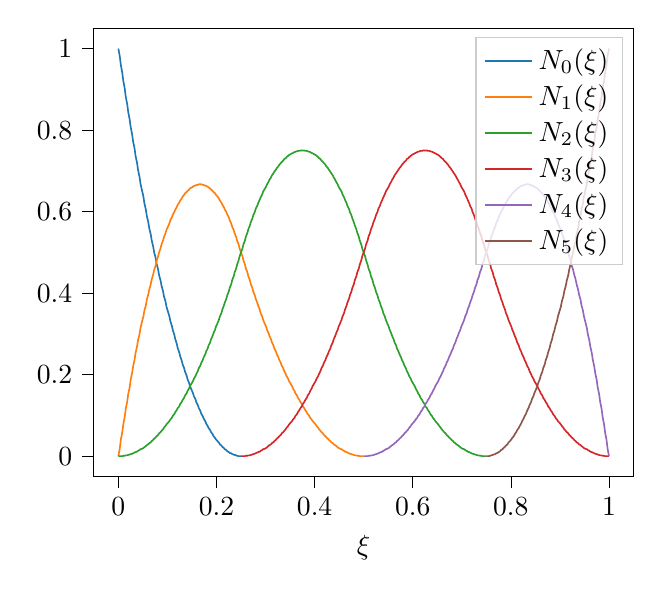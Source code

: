 % This file was created with tikzplotlib v0.10.1.
\begin{tikzpicture}

\definecolor{crimson2143940}{RGB}{214,39,40}
\definecolor{darkgray176}{RGB}{176,176,176}
\definecolor{darkorange25512714}{RGB}{255,127,14}
\definecolor{forestgreen4416044}{RGB}{44,160,44}
\definecolor{lightgray204}{RGB}{204,204,204}
\definecolor{mediumpurple148103189}{RGB}{148,103,189}
\definecolor{sienna1408675}{RGB}{140,86,75}
\definecolor{steelblue31119180}{RGB}{31,119,180}

\begin{axis}[
legend cell align={left},
legend style={fill opacity=0.8, draw opacity=1, text opacity=1, draw=lightgray204},
tick align=outside,
tick pos=left,
x grid style={darkgray176},
xlabel={\(\displaystyle \xi\)},
xmin=-0.05, xmax=1.05,
xtick style={color=black},
y grid style={darkgray176},
ymin=-0.05, ymax=1.05,
ytick style={color=black}
]
\addplot [semithick, steelblue31119180]
table {%
0 1
0.003 0.98
0.005 0.96
0.008 0.94
0.01 0.921
0.013 0.902
0.015 0.882
0.018 0.864
0.02 0.845
0.023 0.826
0.025 0.808
0.028 0.79
0.03 0.772
0.033 0.755
0.035 0.737
0.038 0.72
0.04 0.703
0.043 0.686
0.045 0.669
0.048 0.653
0.051 0.637
0.053 0.621
0.056 0.605
0.058 0.589
0.061 0.574
0.063 0.559
0.066 0.544
0.068 0.529
0.071 0.514
0.073 0.5
0.076 0.486
0.078 0.472
0.081 0.458
0.083 0.444
0.086 0.431
0.088 0.418
0.091 0.405
0.093 0.392
0.096 0.38
0.098 0.367
0.101 0.355
0.104 0.343
0.106 0.331
0.109 0.32
0.111 0.309
0.114 0.298
0.116 0.287
0.119 0.276
0.121 0.265
0.124 0.255
0.126 0.245
0.129 0.235
0.131 0.225
0.134 0.216
0.136 0.207
0.139 0.198
0.141 0.189
0.144 0.18
0.146 0.172
0.149 0.163
0.152 0.155
0.154 0.147
0.157 0.14
0.159 0.132
0.162 0.125
0.164 0.118
0.167 0.111
0.169 0.104
0.172 0.098
0.174 0.092
0.177 0.086
0.179 0.08
0.182 0.074
0.184 0.069
0.187 0.064
0.189 0.059
0.192 0.054
0.194 0.049
0.197 0.045
0.199 0.041
0.202 0.037
0.205 0.033
0.207 0.029
0.21 0.026
0.212 0.023
0.215 0.02
0.217 0.017
0.22 0.015
0.222 0.012
0.225 0.01
0.227 0.008
0.23 0.007
0.232 0.005
0.235 0.004
0.237 0.003
0.24 0.002
0.242 0.001
0.245 0.0
0.247 0.0
0.25 7.889e-31
};
\addlegendentry{$N_{0}(\xi)$}
\addplot [semithick, darkorange25512714]
table {%
0 0
0.003 0.02
0.005 0.04
0.008 0.059
0.01 0.078
0.013 0.097
0.015 0.116
0.018 0.134
0.02 0.152
0.023 0.169
0.025 0.187
0.028 0.204
0.03 0.22
0.033 0.237
0.035 0.253
0.038 0.269
0.04 0.284
0.043 0.299
0.045 0.314
0.048 0.329
0.051 0.343
0.053 0.357
0.056 0.37
0.058 0.384
0.061 0.397
0.063 0.409
0.066 0.422
0.068 0.434
0.071 0.446
0.073 0.457
0.076 0.468
0.078 0.479
0.081 0.49
0.083 0.5
0.086 0.51
0.088 0.52
0.091 0.529
0.093 0.538
0.096 0.547
0.098 0.555
0.101 0.563
0.104 0.571
0.106 0.579
0.109 0.586
0.111 0.593
0.114 0.599
0.116 0.605
0.119 0.611
0.121 0.617
0.124 0.622
0.126 0.627
0.129 0.632
0.131 0.637
0.134 0.641
0.136 0.645
0.139 0.648
0.141 0.651
0.144 0.654
0.146 0.657
0.149 0.659
0.152 0.661
0.154 0.663
0.157 0.664
0.159 0.665
0.162 0.666
0.164 0.667
0.167 0.667
0.169 0.667
0.172 0.666
0.174 0.665
0.177 0.664
0.179 0.663
0.182 0.661
0.184 0.659
0.187 0.657
0.189 0.654
0.192 0.651
0.194 0.648
0.197 0.645
0.199 0.641
0.202 0.637
0.205 0.632
0.207 0.627
0.21 0.622
0.212 0.617
0.215 0.611
0.217 0.605
0.22 0.599
0.222 0.593
0.225 0.586
0.227 0.579
0.23 0.571
0.232 0.563
0.235 0.555
0.237 0.547
0.24 0.538
0.242 0.529
0.245 0.52
0.247 0.51
0.25 0.5
0.25 0.5
0.253 0.49
0.255 0.48
0.258 0.47
0.26 0.46
0.263 0.451
0.265 0.441
0.268 0.432
0.27 0.422
0.273 0.413
0.275 0.404
0.278 0.395
0.28 0.386
0.283 0.377
0.285 0.369
0.288 0.36
0.29 0.351
0.293 0.343
0.295 0.335
0.298 0.326
0.301 0.318
0.303 0.31
0.306 0.302
0.308 0.295
0.311 0.287
0.313 0.279
0.316 0.272
0.318 0.264
0.321 0.257
0.323 0.25
0.326 0.243
0.328 0.236
0.331 0.229
0.333 0.222
0.336 0.216
0.338 0.209
0.341 0.202
0.343 0.196
0.346 0.19
0.348 0.184
0.351 0.178
0.354 0.172
0.356 0.166
0.359 0.16
0.361 0.154
0.364 0.149
0.366 0.143
0.369 0.138
0.371 0.133
0.374 0.128
0.376 0.122
0.379 0.118
0.381 0.113
0.384 0.108
0.386 0.103
0.389 0.099
0.391 0.094
0.394 0.09
0.396 0.086
0.399 0.082
0.402 0.078
0.404 0.074
0.407 0.07
0.409 0.066
0.412 0.062
0.414 0.059
0.417 0.056
0.419 0.052
0.422 0.049
0.424 0.046
0.427 0.043
0.429 0.04
0.432 0.037
0.434 0.034
0.437 0.032
0.439 0.029
0.442 0.027
0.444 0.025
0.447 0.022
0.449 0.02
0.452 0.018
0.455 0.017
0.457 0.015
0.46 0.013
0.462 0.011
0.465 0.01
0.467 0.009
0.47 0.007
0.472 0.006
0.475 0.005
0.477 0.004
0.48 0.003
0.482 0.002
0.485 0.002
0.487 0.001
0.49 0.001
0.492 0.0
0.495 0.0
0.497 5.102e-05
0.5 3.944e-31
};
\addlegendentry{$N_{1}(\xi)$}
\addplot [semithick, forestgreen4416044]
table {%
0 0
0.003 5.102e-05
0.005 0.0
0.008 0.0
0.01 0.001
0.013 0.001
0.015 0.002
0.018 0.002
0.02 0.003
0.023 0.004
0.025 0.005
0.028 0.006
0.03 0.007
0.033 0.009
0.035 0.01
0.038 0.011
0.04 0.013
0.043 0.015
0.045 0.017
0.048 0.018
0.051 0.02
0.053 0.022
0.056 0.025
0.058 0.027
0.061 0.029
0.063 0.032
0.066 0.034
0.068 0.037
0.071 0.04
0.073 0.043
0.076 0.046
0.078 0.049
0.081 0.052
0.083 0.056
0.086 0.059
0.088 0.062
0.091 0.066
0.093 0.07
0.096 0.074
0.098 0.078
0.101 0.082
0.104 0.086
0.106 0.09
0.109 0.094
0.111 0.099
0.114 0.103
0.116 0.108
0.119 0.113
0.121 0.118
0.124 0.122
0.126 0.128
0.129 0.133
0.131 0.138
0.134 0.143
0.136 0.149
0.139 0.154
0.141 0.16
0.144 0.166
0.146 0.172
0.149 0.178
0.152 0.184
0.154 0.19
0.157 0.196
0.159 0.202
0.162 0.209
0.164 0.216
0.167 0.222
0.169 0.229
0.172 0.236
0.174 0.243
0.177 0.25
0.179 0.257
0.182 0.264
0.184 0.272
0.187 0.279
0.189 0.287
0.192 0.295
0.194 0.302
0.197 0.31
0.199 0.318
0.202 0.326
0.205 0.335
0.207 0.343
0.21 0.351
0.212 0.36
0.215 0.369
0.217 0.377
0.22 0.386
0.222 0.395
0.225 0.404
0.227 0.413
0.23 0.422
0.232 0.432
0.235 0.441
0.237 0.451
0.24 0.46
0.242 0.47
0.245 0.48
0.247 0.49
0.25 0.5
0.25 0.5
0.253 0.51
0.255 0.52
0.258 0.529
0.26 0.539
0.263 0.548
0.265 0.557
0.268 0.566
0.27 0.574
0.273 0.583
0.275 0.591
0.278 0.599
0.28 0.607
0.283 0.614
0.285 0.621
0.288 0.629
0.29 0.635
0.293 0.642
0.295 0.649
0.298 0.655
0.301 0.661
0.303 0.667
0.306 0.673
0.308 0.678
0.311 0.684
0.313 0.689
0.316 0.694
0.318 0.698
0.321 0.703
0.323 0.707
0.326 0.711
0.328 0.715
0.331 0.719
0.333 0.722
0.336 0.725
0.338 0.729
0.341 0.731
0.343 0.734
0.346 0.737
0.348 0.739
0.351 0.741
0.354 0.743
0.356 0.744
0.359 0.746
0.361 0.747
0.364 0.748
0.366 0.749
0.369 0.749
0.371 0.75
0.374 0.75
0.376 0.75
0.379 0.75
0.381 0.749
0.384 0.749
0.386 0.748
0.389 0.747
0.391 0.746
0.394 0.744
0.396 0.743
0.399 0.741
0.402 0.739
0.404 0.737
0.407 0.734
0.409 0.731
0.412 0.729
0.414 0.725
0.417 0.722
0.419 0.719
0.422 0.715
0.424 0.711
0.427 0.707
0.429 0.703
0.432 0.698
0.434 0.694
0.437 0.689
0.439 0.684
0.442 0.678
0.444 0.673
0.447 0.667
0.449 0.661
0.452 0.655
0.455 0.649
0.457 0.642
0.46 0.635
0.462 0.629
0.465 0.621
0.467 0.614
0.47 0.607
0.472 0.599
0.475 0.591
0.477 0.583
0.48 0.574
0.482 0.566
0.485 0.557
0.487 0.548
0.49 0.539
0.492 0.529
0.495 0.52
0.497 0.51
0.5 0.5
0.5 0.5
0.503 0.49
0.505 0.48
0.508 0.47
0.51 0.46
0.513 0.451
0.515 0.441
0.518 0.432
0.52 0.422
0.523 0.413
0.525 0.404
0.528 0.395
0.53 0.386
0.533 0.377
0.535 0.369
0.538 0.36
0.54 0.351
0.543 0.343
0.545 0.335
0.548 0.326
0.551 0.318
0.553 0.31
0.556 0.302
0.558 0.295
0.561 0.287
0.563 0.279
0.566 0.272
0.568 0.264
0.571 0.257
0.573 0.25
0.576 0.243
0.578 0.236
0.581 0.229
0.583 0.222
0.586 0.216
0.588 0.209
0.591 0.202
0.593 0.196
0.596 0.19
0.598 0.184
0.601 0.178
0.604 0.172
0.606 0.166
0.609 0.16
0.611 0.154
0.614 0.149
0.616 0.143
0.619 0.138
0.621 0.133
0.624 0.128
0.626 0.122
0.629 0.118
0.631 0.113
0.634 0.108
0.636 0.103
0.639 0.099
0.641 0.094
0.644 0.09
0.646 0.086
0.649 0.082
0.652 0.078
0.654 0.074
0.657 0.07
0.659 0.066
0.662 0.062
0.664 0.059
0.667 0.056
0.669 0.052
0.672 0.049
0.674 0.046
0.677 0.043
0.679 0.04
0.682 0.037
0.684 0.034
0.687 0.032
0.689 0.029
0.692 0.027
0.694 0.025
0.697 0.022
0.699 0.02
0.702 0.018
0.705 0.017
0.707 0.015
0.71 0.013
0.712 0.011
0.715 0.01
0.717 0.009
0.72 0.007
0.722 0.006
0.725 0.005
0.727 0.004
0.73 0.003
0.732 0.002
0.735 0.002
0.737 0.001
0.74 0.001
0.742 0.0
0.745 0.0
0.747 5.102e-05
0.75 3.944e-31
};
\addlegendentry{$N_{2}(\xi)$}
\addplot [semithick, crimson2143940]
table {%
0.25 0
0.253 5.102e-05
0.255 0.0
0.258 0.0
0.26 0.001
0.263 0.001
0.265 0.002
0.268 0.002
0.27 0.003
0.273 0.004
0.275 0.005
0.278 0.006
0.28 0.007
0.283 0.009
0.285 0.01
0.288 0.011
0.29 0.013
0.293 0.015
0.295 0.017
0.298 0.018
0.301 0.02
0.303 0.022
0.306 0.025
0.308 0.027
0.311 0.029
0.313 0.032
0.316 0.034
0.318 0.037
0.321 0.04
0.323 0.043
0.326 0.046
0.328 0.049
0.331 0.052
0.333 0.056
0.336 0.059
0.338 0.062
0.341 0.066
0.343 0.07
0.346 0.074
0.348 0.078
0.351 0.082
0.354 0.086
0.356 0.09
0.359 0.094
0.361 0.099
0.364 0.103
0.366 0.108
0.369 0.113
0.371 0.118
0.374 0.122
0.376 0.128
0.379 0.133
0.381 0.138
0.384 0.143
0.386 0.149
0.389 0.154
0.391 0.16
0.394 0.166
0.396 0.172
0.399 0.178
0.402 0.184
0.404 0.19
0.407 0.196
0.409 0.202
0.412 0.209
0.414 0.216
0.417 0.222
0.419 0.229
0.422 0.236
0.424 0.243
0.427 0.25
0.429 0.257
0.432 0.264
0.434 0.272
0.437 0.279
0.439 0.287
0.442 0.295
0.444 0.302
0.447 0.31
0.449 0.318
0.452 0.326
0.455 0.335
0.457 0.343
0.46 0.351
0.462 0.36
0.465 0.369
0.467 0.377
0.47 0.386
0.472 0.395
0.475 0.404
0.477 0.413
0.48 0.422
0.482 0.432
0.485 0.441
0.487 0.451
0.49 0.46
0.492 0.47
0.495 0.48
0.497 0.49
0.5 0.5
0.5 0.5
0.503 0.51
0.505 0.52
0.508 0.529
0.51 0.539
0.513 0.548
0.515 0.557
0.518 0.566
0.52 0.574
0.523 0.583
0.525 0.591
0.528 0.599
0.53 0.607
0.533 0.614
0.535 0.621
0.538 0.629
0.54 0.635
0.543 0.642
0.545 0.649
0.548 0.655
0.551 0.661
0.553 0.667
0.556 0.673
0.558 0.678
0.561 0.684
0.563 0.689
0.566 0.694
0.568 0.698
0.571 0.703
0.573 0.707
0.576 0.711
0.578 0.715
0.581 0.719
0.583 0.722
0.586 0.725
0.588 0.729
0.591 0.731
0.593 0.734
0.596 0.737
0.598 0.739
0.601 0.741
0.604 0.743
0.606 0.744
0.609 0.746
0.611 0.747
0.614 0.748
0.616 0.749
0.619 0.749
0.621 0.75
0.624 0.75
0.626 0.75
0.629 0.75
0.631 0.749
0.634 0.749
0.636 0.748
0.639 0.747
0.641 0.746
0.644 0.744
0.646 0.743
0.649 0.741
0.652 0.739
0.654 0.737
0.657 0.734
0.659 0.731
0.662 0.729
0.664 0.725
0.667 0.722
0.669 0.719
0.672 0.715
0.674 0.711
0.677 0.707
0.679 0.703
0.682 0.698
0.684 0.694
0.687 0.689
0.689 0.684
0.692 0.678
0.694 0.673
0.697 0.667
0.699 0.661
0.702 0.655
0.705 0.649
0.707 0.642
0.71 0.635
0.712 0.629
0.715 0.621
0.717 0.614
0.72 0.607
0.722 0.599
0.725 0.591
0.727 0.583
0.73 0.574
0.732 0.566
0.735 0.557
0.737 0.548
0.74 0.539
0.742 0.529
0.745 0.52
0.747 0.51
0.75 0.5
0.75 0.5
0.753 0.49
0.755 0.48
0.758 0.47
0.76 0.46
0.763 0.451
0.765 0.441
0.768 0.432
0.77 0.422
0.773 0.413
0.775 0.404
0.778 0.395
0.78 0.386
0.783 0.377
0.785 0.369
0.788 0.36
0.79 0.351
0.793 0.343
0.795 0.335
0.798 0.326
0.801 0.318
0.803 0.31
0.806 0.302
0.808 0.295
0.811 0.287
0.813 0.279
0.816 0.272
0.818 0.264
0.821 0.257
0.823 0.25
0.826 0.243
0.828 0.236
0.831 0.229
0.833 0.222
0.836 0.216
0.838 0.209
0.841 0.202
0.843 0.196
0.846 0.19
0.848 0.184
0.851 0.178
0.854 0.172
0.856 0.166
0.859 0.16
0.861 0.154
0.864 0.149
0.866 0.143
0.869 0.138
0.871 0.133
0.874 0.128
0.876 0.122
0.879 0.118
0.881 0.113
0.884 0.108
0.886 0.103
0.889 0.099
0.891 0.094
0.894 0.09
0.896 0.086
0.899 0.082
0.902 0.078
0.904 0.074
0.907 0.07
0.909 0.066
0.912 0.062
0.914 0.059
0.917 0.056
0.919 0.052
0.922 0.049
0.924 0.046
0.927 0.043
0.929 0.04
0.932 0.037
0.934 0.034
0.937 0.032
0.939 0.029
0.942 0.027
0.944 0.025
0.947 0.022
0.949 0.02
0.952 0.018
0.955 0.017
0.957 0.015
0.96 0.013
0.962 0.011
0.965 0.01
0.967 0.009
0.97 0.007
0.972 0.006
0.975 0.005
0.977 0.004
0.98 0.003
0.982 0.002
0.985 0.002
0.987 0.001
0.99 0.001
0.992 0.0
0.995 0.0
0.997 5.102e-05
1 3.944e-31
};
\addlegendentry{$N_{3}(\xi)$}
\addplot [semithick, mediumpurple148103189]
table {%
0.5 0
0.503 5.102e-05
0.505 0.0
0.508 0.0
0.51 0.001
0.513 0.001
0.515 0.002
0.518 0.002
0.52 0.003
0.523 0.004
0.525 0.005
0.528 0.006
0.53 0.007
0.533 0.009
0.535 0.01
0.538 0.011
0.54 0.013
0.543 0.015
0.545 0.017
0.548 0.018
0.551 0.02
0.553 0.022
0.556 0.025
0.558 0.027
0.561 0.029
0.563 0.032
0.566 0.034
0.568 0.037
0.571 0.04
0.573 0.043
0.576 0.046
0.578 0.049
0.581 0.052
0.583 0.056
0.586 0.059
0.588 0.062
0.591 0.066
0.593 0.07
0.596 0.074
0.598 0.078
0.601 0.082
0.604 0.086
0.606 0.09
0.609 0.094
0.611 0.099
0.614 0.103
0.616 0.108
0.619 0.113
0.621 0.118
0.624 0.122
0.626 0.128
0.629 0.133
0.631 0.138
0.634 0.143
0.636 0.149
0.639 0.154
0.641 0.16
0.644 0.166
0.646 0.172
0.649 0.178
0.652 0.184
0.654 0.19
0.657 0.196
0.659 0.202
0.662 0.209
0.664 0.216
0.667 0.222
0.669 0.229
0.672 0.236
0.674 0.243
0.677 0.25
0.679 0.257
0.682 0.264
0.684 0.272
0.687 0.279
0.689 0.287
0.692 0.295
0.694 0.302
0.697 0.31
0.699 0.318
0.702 0.326
0.705 0.335
0.707 0.343
0.71 0.351
0.712 0.36
0.715 0.369
0.717 0.377
0.72 0.386
0.722 0.395
0.725 0.404
0.727 0.413
0.73 0.422
0.732 0.432
0.735 0.441
0.737 0.451
0.74 0.46
0.742 0.47
0.745 0.48
0.747 0.49
0.75 0.5
0.75 0.5
0.753 0.51
0.755 0.52
0.758 0.529
0.76 0.538
0.763 0.547
0.765 0.555
0.768 0.563
0.77 0.571
0.773 0.579
0.775 0.586
0.778 0.593
0.78 0.599
0.783 0.605
0.785 0.611
0.788 0.617
0.79 0.622
0.793 0.627
0.795 0.632
0.798 0.637
0.801 0.641
0.803 0.645
0.806 0.648
0.808 0.651
0.811 0.654
0.813 0.657
0.816 0.659
0.818 0.661
0.821 0.663
0.823 0.664
0.826 0.665
0.828 0.666
0.831 0.667
0.833 0.667
0.836 0.667
0.838 0.666
0.841 0.665
0.843 0.664
0.846 0.663
0.848 0.661
0.851 0.659
0.854 0.657
0.856 0.654
0.859 0.651
0.861 0.648
0.864 0.645
0.866 0.641
0.869 0.637
0.871 0.632
0.874 0.627
0.876 0.622
0.879 0.617
0.881 0.611
0.884 0.605
0.886 0.599
0.889 0.593
0.891 0.586
0.894 0.579
0.896 0.571
0.899 0.563
0.902 0.555
0.904 0.547
0.907 0.538
0.909 0.529
0.912 0.52
0.914 0.51
0.917 0.5
0.919 0.49
0.922 0.479
0.924 0.468
0.927 0.457
0.929 0.446
0.932 0.434
0.934 0.422
0.937 0.409
0.939 0.397
0.942 0.384
0.944 0.37
0.947 0.357
0.949 0.343
0.952 0.329
0.955 0.314
0.957 0.299
0.96 0.284
0.962 0.269
0.965 0.253
0.967 0.237
0.97 0.22
0.972 0.204
0.975 0.187
0.977 0.169
0.98 0.152
0.982 0.134
0.985 0.116
0.987 0.097
0.99 0.078
0.992 0.059
0.995 0.04
0.997 0.02
1 1.776e-15
};
\addlegendentry{$N_{4}(\xi)$}
\addplot [semithick, sienna1408675]
table {%
0.75 0
0.753 0.0
0.755 0.0
0.758 0.001
0.76 0.002
0.763 0.003
0.765 0.004
0.768 0.005
0.77 0.007
0.773 0.008
0.775 0.01
0.778 0.012
0.78 0.015
0.783 0.017
0.785 0.02
0.788 0.023
0.79 0.026
0.793 0.029
0.795 0.033
0.798 0.037
0.801 0.041
0.803 0.045
0.806 0.049
0.808 0.054
0.811 0.059
0.813 0.064
0.816 0.069
0.818 0.074
0.821 0.08
0.823 0.086
0.826 0.092
0.828 0.098
0.831 0.104
0.833 0.111
0.836 0.118
0.838 0.125
0.841 0.132
0.843 0.14
0.846 0.147
0.848 0.155
0.851 0.163
0.854 0.172
0.856 0.18
0.859 0.189
0.861 0.198
0.864 0.207
0.866 0.216
0.869 0.225
0.871 0.235
0.874 0.245
0.876 0.255
0.879 0.265
0.881 0.276
0.884 0.287
0.886 0.298
0.889 0.309
0.891 0.32
0.894 0.331
0.896 0.343
0.899 0.355
0.902 0.367
0.904 0.38
0.907 0.392
0.909 0.405
0.912 0.418
0.914 0.431
0.917 0.444
0.919 0.458
0.922 0.472
0.924 0.486
0.927 0.5
0.929 0.514
0.932 0.529
0.934 0.544
0.937 0.559
0.939 0.574
0.942 0.589
0.944 0.605
0.947 0.621
0.949 0.637
0.952 0.653
0.955 0.669
0.957 0.686
0.96 0.703
0.962 0.72
0.965 0.737
0.967 0.755
0.97 0.772
0.972 0.79
0.975 0.808
0.977 0.826
0.98 0.845
0.982 0.864
0.985 0.882
0.987 0.902
0.99 0.921
0.992 0.94
0.995 0.96
0.997 0.98
1 1.0
};
\addlegendentry{$N_{5}(\xi)$}
\end{axis}

\end{tikzpicture}
